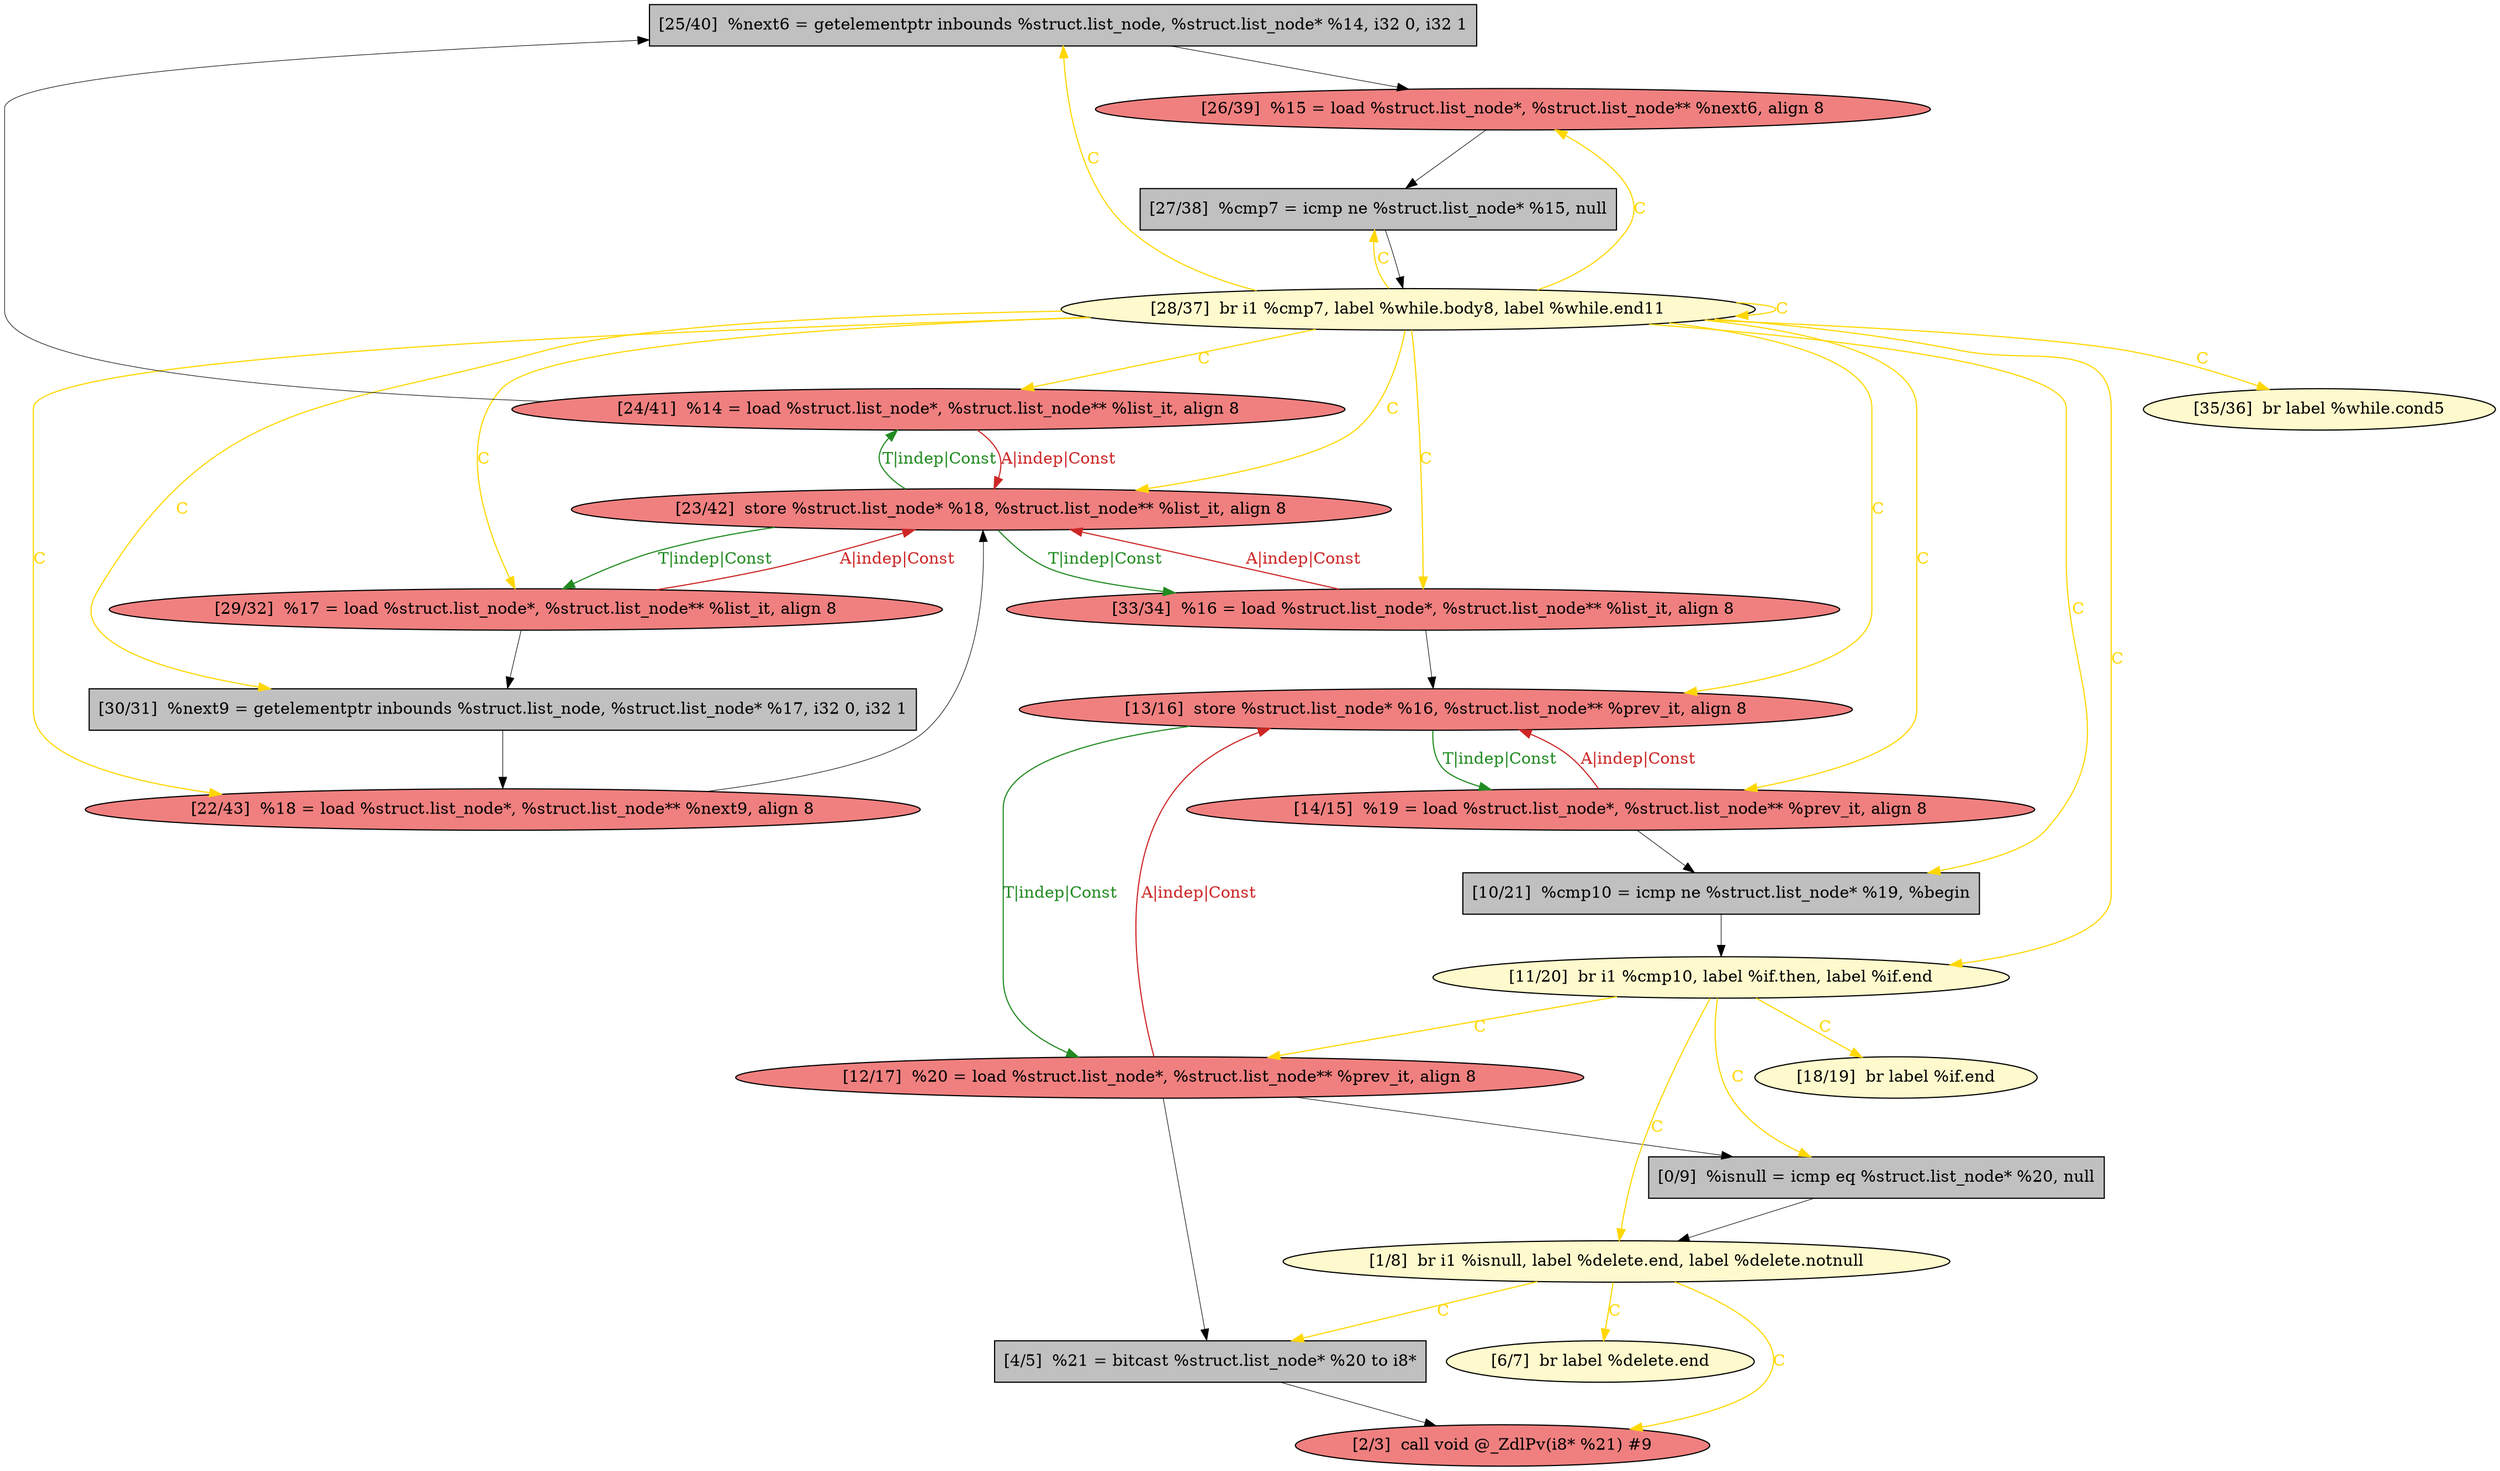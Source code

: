 
digraph G {


node540 [fillcolor=grey,label="[25/40]  %next6 = getelementptr inbounds %struct.list_node, %struct.list_node* %14, i32 0, i32 1",shape=rectangle,style=filled ]
node539 [fillcolor=lemonchiffon,label="[6/7]  br label %delete.end",shape=ellipse,style=filled ]
node538 [fillcolor=lightcoral,label="[23/42]  store %struct.list_node* %18, %struct.list_node** %list_it, align 8",shape=ellipse,style=filled ]
node536 [fillcolor=lightcoral,label="[29/32]  %17 = load %struct.list_node*, %struct.list_node** %list_it, align 8",shape=ellipse,style=filled ]
node529 [fillcolor=lemonchiffon,label="[18/19]  br label %if.end",shape=ellipse,style=filled ]
node521 [fillcolor=lightcoral,label="[13/16]  store %struct.list_node* %16, %struct.list_node** %prev_it, align 8",shape=ellipse,style=filled ]
node519 [fillcolor=grey,label="[0/9]  %isnull = icmp eq %struct.list_node* %20, null",shape=rectangle,style=filled ]
node530 [fillcolor=lightcoral,label="[2/3]  call void @_ZdlPv(i8* %21) #9",shape=ellipse,style=filled ]
node525 [fillcolor=grey,label="[4/5]  %21 = bitcast %struct.list_node* %20 to i8*",shape=rectangle,style=filled ]
node528 [fillcolor=lightcoral,label="[14/15]  %19 = load %struct.list_node*, %struct.list_node** %prev_it, align 8",shape=ellipse,style=filled ]
node532 [fillcolor=lightcoral,label="[26/39]  %15 = load %struct.list_node*, %struct.list_node** %next6, align 8",shape=ellipse,style=filled ]
node522 [fillcolor=lightcoral,label="[22/43]  %18 = load %struct.list_node*, %struct.list_node** %next9, align 8",shape=ellipse,style=filled ]
node526 [fillcolor=grey,label="[27/38]  %cmp7 = icmp ne %struct.list_node* %15, null",shape=rectangle,style=filled ]
node523 [fillcolor=grey,label="[30/31]  %next9 = getelementptr inbounds %struct.list_node, %struct.list_node* %17, i32 0, i32 1",shape=rectangle,style=filled ]
node520 [fillcolor=grey,label="[10/21]  %cmp10 = icmp ne %struct.list_node* %19, %begin",shape=rectangle,style=filled ]
node527 [fillcolor=lemonchiffon,label="[28/37]  br i1 %cmp7, label %while.body8, label %while.end11",shape=ellipse,style=filled ]
node535 [fillcolor=lightcoral,label="[12/17]  %20 = load %struct.list_node*, %struct.list_node** %prev_it, align 8",shape=ellipse,style=filled ]
node531 [fillcolor=lemonchiffon,label="[1/8]  br i1 %isnull, label %delete.end, label %delete.notnull",shape=ellipse,style=filled ]
node524 [fillcolor=lemonchiffon,label="[11/20]  br i1 %cmp10, label %if.then, label %if.end",shape=ellipse,style=filled ]
node533 [fillcolor=lightcoral,label="[33/34]  %16 = load %struct.list_node*, %struct.list_node** %list_it, align 8",shape=ellipse,style=filled ]
node537 [fillcolor=lemonchiffon,label="[35/36]  br label %while.cond5",shape=ellipse,style=filled ]
node534 [fillcolor=lightcoral,label="[24/41]  %14 = load %struct.list_node*, %struct.list_node** %list_it, align 8",shape=ellipse,style=filled ]

node531->node539 [style=solid,color=gold,label="C",penwidth=1.0,fontcolor=gold ]
node527->node522 [style=solid,color=gold,label="C",penwidth=1.0,fontcolor=gold ]
node527->node538 [style=solid,color=gold,label="C",penwidth=1.0,fontcolor=gold ]
node527->node520 [style=solid,color=gold,label="C",penwidth=1.0,fontcolor=gold ]
node531->node530 [style=solid,color=gold,label="C",penwidth=1.0,fontcolor=gold ]
node538->node534 [style=solid,color=forestgreen,label="T|indep|Const",penwidth=1.0,fontcolor=forestgreen ]
node527->node521 [style=solid,color=gold,label="C",penwidth=1.0,fontcolor=gold ]
node528->node520 [style=solid,color=black,label="",penwidth=0.5,fontcolor=black ]
node527->node532 [style=solid,color=gold,label="C",penwidth=1.0,fontcolor=gold ]
node534->node540 [style=solid,color=black,label="",penwidth=0.5,fontcolor=black ]
node519->node531 [style=solid,color=black,label="",penwidth=0.5,fontcolor=black ]
node527->node524 [style=solid,color=gold,label="C",penwidth=1.0,fontcolor=gold ]
node527->node527 [style=solid,color=gold,label="C",penwidth=1.0,fontcolor=gold ]
node524->node531 [style=solid,color=gold,label="C",penwidth=1.0,fontcolor=gold ]
node535->node525 [style=solid,color=black,label="",penwidth=0.5,fontcolor=black ]
node527->node528 [style=solid,color=gold,label="C",penwidth=1.0,fontcolor=gold ]
node532->node526 [style=solid,color=black,label="",penwidth=0.5,fontcolor=black ]
node526->node527 [style=solid,color=black,label="",penwidth=0.5,fontcolor=black ]
node527->node537 [style=solid,color=gold,label="C",penwidth=1.0,fontcolor=gold ]
node524->node529 [style=solid,color=gold,label="C",penwidth=1.0,fontcolor=gold ]
node527->node540 [style=solid,color=gold,label="C",penwidth=1.0,fontcolor=gold ]
node523->node522 [style=solid,color=black,label="",penwidth=0.5,fontcolor=black ]
node520->node524 [style=solid,color=black,label="",penwidth=0.5,fontcolor=black ]
node528->node521 [style=solid,color=firebrick3,label="A|indep|Const",penwidth=1.0,fontcolor=firebrick3 ]
node524->node535 [style=solid,color=gold,label="C",penwidth=1.0,fontcolor=gold ]
node521->node528 [style=solid,color=forestgreen,label="T|indep|Const",penwidth=1.0,fontcolor=forestgreen ]
node527->node536 [style=solid,color=gold,label="C",penwidth=1.0,fontcolor=gold ]
node525->node530 [style=solid,color=black,label="",penwidth=0.5,fontcolor=black ]
node524->node519 [style=solid,color=gold,label="C",penwidth=1.0,fontcolor=gold ]
node538->node536 [style=solid,color=forestgreen,label="T|indep|Const",penwidth=1.0,fontcolor=forestgreen ]
node540->node532 [style=solid,color=black,label="",penwidth=0.5,fontcolor=black ]
node536->node523 [style=solid,color=black,label="",penwidth=0.5,fontcolor=black ]
node522->node538 [style=solid,color=black,label="",penwidth=0.5,fontcolor=black ]
node536->node538 [style=solid,color=firebrick3,label="A|indep|Const",penwidth=1.0,fontcolor=firebrick3 ]
node527->node533 [style=solid,color=gold,label="C",penwidth=1.0,fontcolor=gold ]
node527->node534 [style=solid,color=gold,label="C",penwidth=1.0,fontcolor=gold ]
node527->node523 [style=solid,color=gold,label="C",penwidth=1.0,fontcolor=gold ]
node527->node526 [style=solid,color=gold,label="C",penwidth=1.0,fontcolor=gold ]
node535->node519 [style=solid,color=black,label="",penwidth=0.5,fontcolor=black ]
node533->node521 [style=solid,color=black,label="",penwidth=0.5,fontcolor=black ]
node533->node538 [style=solid,color=firebrick3,label="A|indep|Const",penwidth=1.0,fontcolor=firebrick3 ]
node538->node533 [style=solid,color=forestgreen,label="T|indep|Const",penwidth=1.0,fontcolor=forestgreen ]
node531->node525 [style=solid,color=gold,label="C",penwidth=1.0,fontcolor=gold ]
node521->node535 [style=solid,color=forestgreen,label="T|indep|Const",penwidth=1.0,fontcolor=forestgreen ]
node534->node538 [style=solid,color=firebrick3,label="A|indep|Const",penwidth=1.0,fontcolor=firebrick3 ]
node535->node521 [style=solid,color=firebrick3,label="A|indep|Const",penwidth=1.0,fontcolor=firebrick3 ]


}
